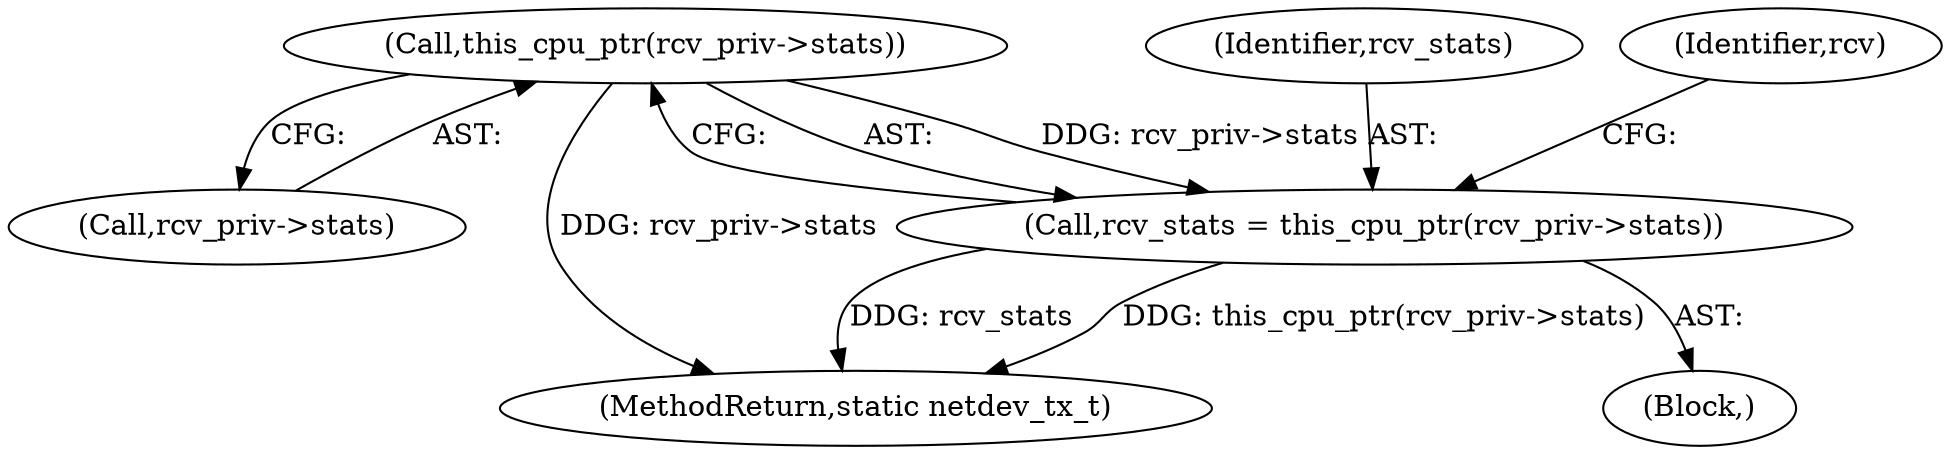 digraph "0_linux_6ec82562ffc6f297d0de36d65776cff8e5704867@pointer" {
"1000134" [label="(Call,this_cpu_ptr(rcv_priv->stats))"];
"1000132" [label="(Call,rcv_stats = this_cpu_ptr(rcv_priv->stats))"];
"1000135" [label="(Call,rcv_priv->stats)"];
"1000209" [label="(MethodReturn,static netdev_tx_t)"];
"1000132" [label="(Call,rcv_stats = this_cpu_ptr(rcv_priv->stats))"];
"1000103" [label="(Block,)"];
"1000133" [label="(Identifier,rcv_stats)"];
"1000142" [label="(Identifier,rcv)"];
"1000134" [label="(Call,this_cpu_ptr(rcv_priv->stats))"];
"1000134" -> "1000132"  [label="AST: "];
"1000134" -> "1000135"  [label="CFG: "];
"1000135" -> "1000134"  [label="AST: "];
"1000132" -> "1000134"  [label="CFG: "];
"1000134" -> "1000209"  [label="DDG: rcv_priv->stats"];
"1000134" -> "1000132"  [label="DDG: rcv_priv->stats"];
"1000132" -> "1000103"  [label="AST: "];
"1000133" -> "1000132"  [label="AST: "];
"1000142" -> "1000132"  [label="CFG: "];
"1000132" -> "1000209"  [label="DDG: this_cpu_ptr(rcv_priv->stats)"];
"1000132" -> "1000209"  [label="DDG: rcv_stats"];
}
